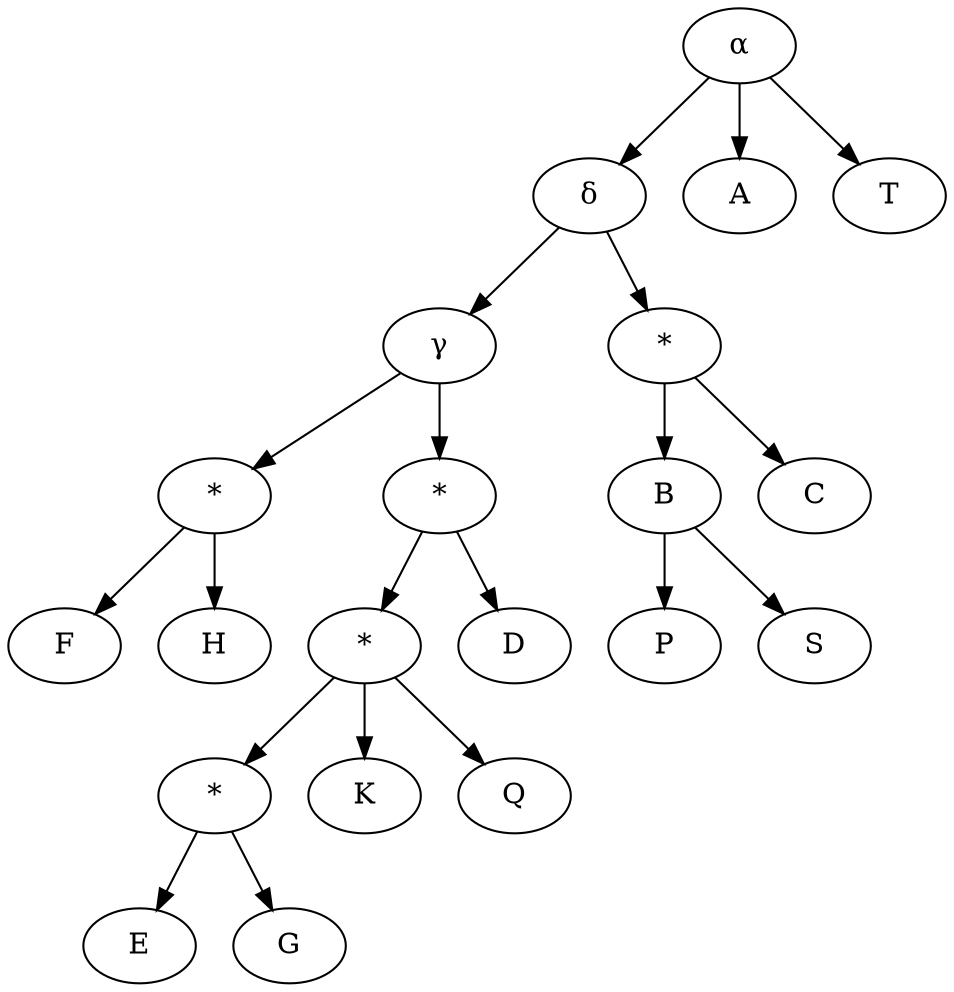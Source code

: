 digraph Stemma {
    "α" [ class=hypothetical ];
    "γ" [ class=hypothetical ];
    "δ" [ class=hypothetical ];
    2 [ class=hypothetical,label="*" ];
    3 [ class=hypothetical,label="*" ];
    4 [ class=hypothetical,label="*" ];
    5 [ class=hypothetical,label="*" ];
    7 [ class=hypothetical,label="*" ];
    A [ class=extant ];
    B [ class=extant ];
    C [ class=extant ];
    D [ class=extant ];
    E [ class=extant ];
    F [ class=extant ];
    G [ class=extant ];
    H [ class=extant ];
    K [ class=extant ];
    P [ class=extant ];
    Q [ class=extant ];
    S [ class=extant ];
    T [ class=extant ];
    "α" -> A;
    "α" -> T;
    "α" -> "δ";
    "δ" -> 2;
    2 -> C;
    2 -> B;
    B -> P;
    B -> S;
    "δ" -> "γ";
    "γ" -> 3;
    3 -> F;
    3 -> H;
    "γ" -> 4;
    4 -> D;
    4 -> 5;
    5 -> Q;
    5 -> K;
    5 -> 7;
    7 -> E;
    7 -> G;
}
    